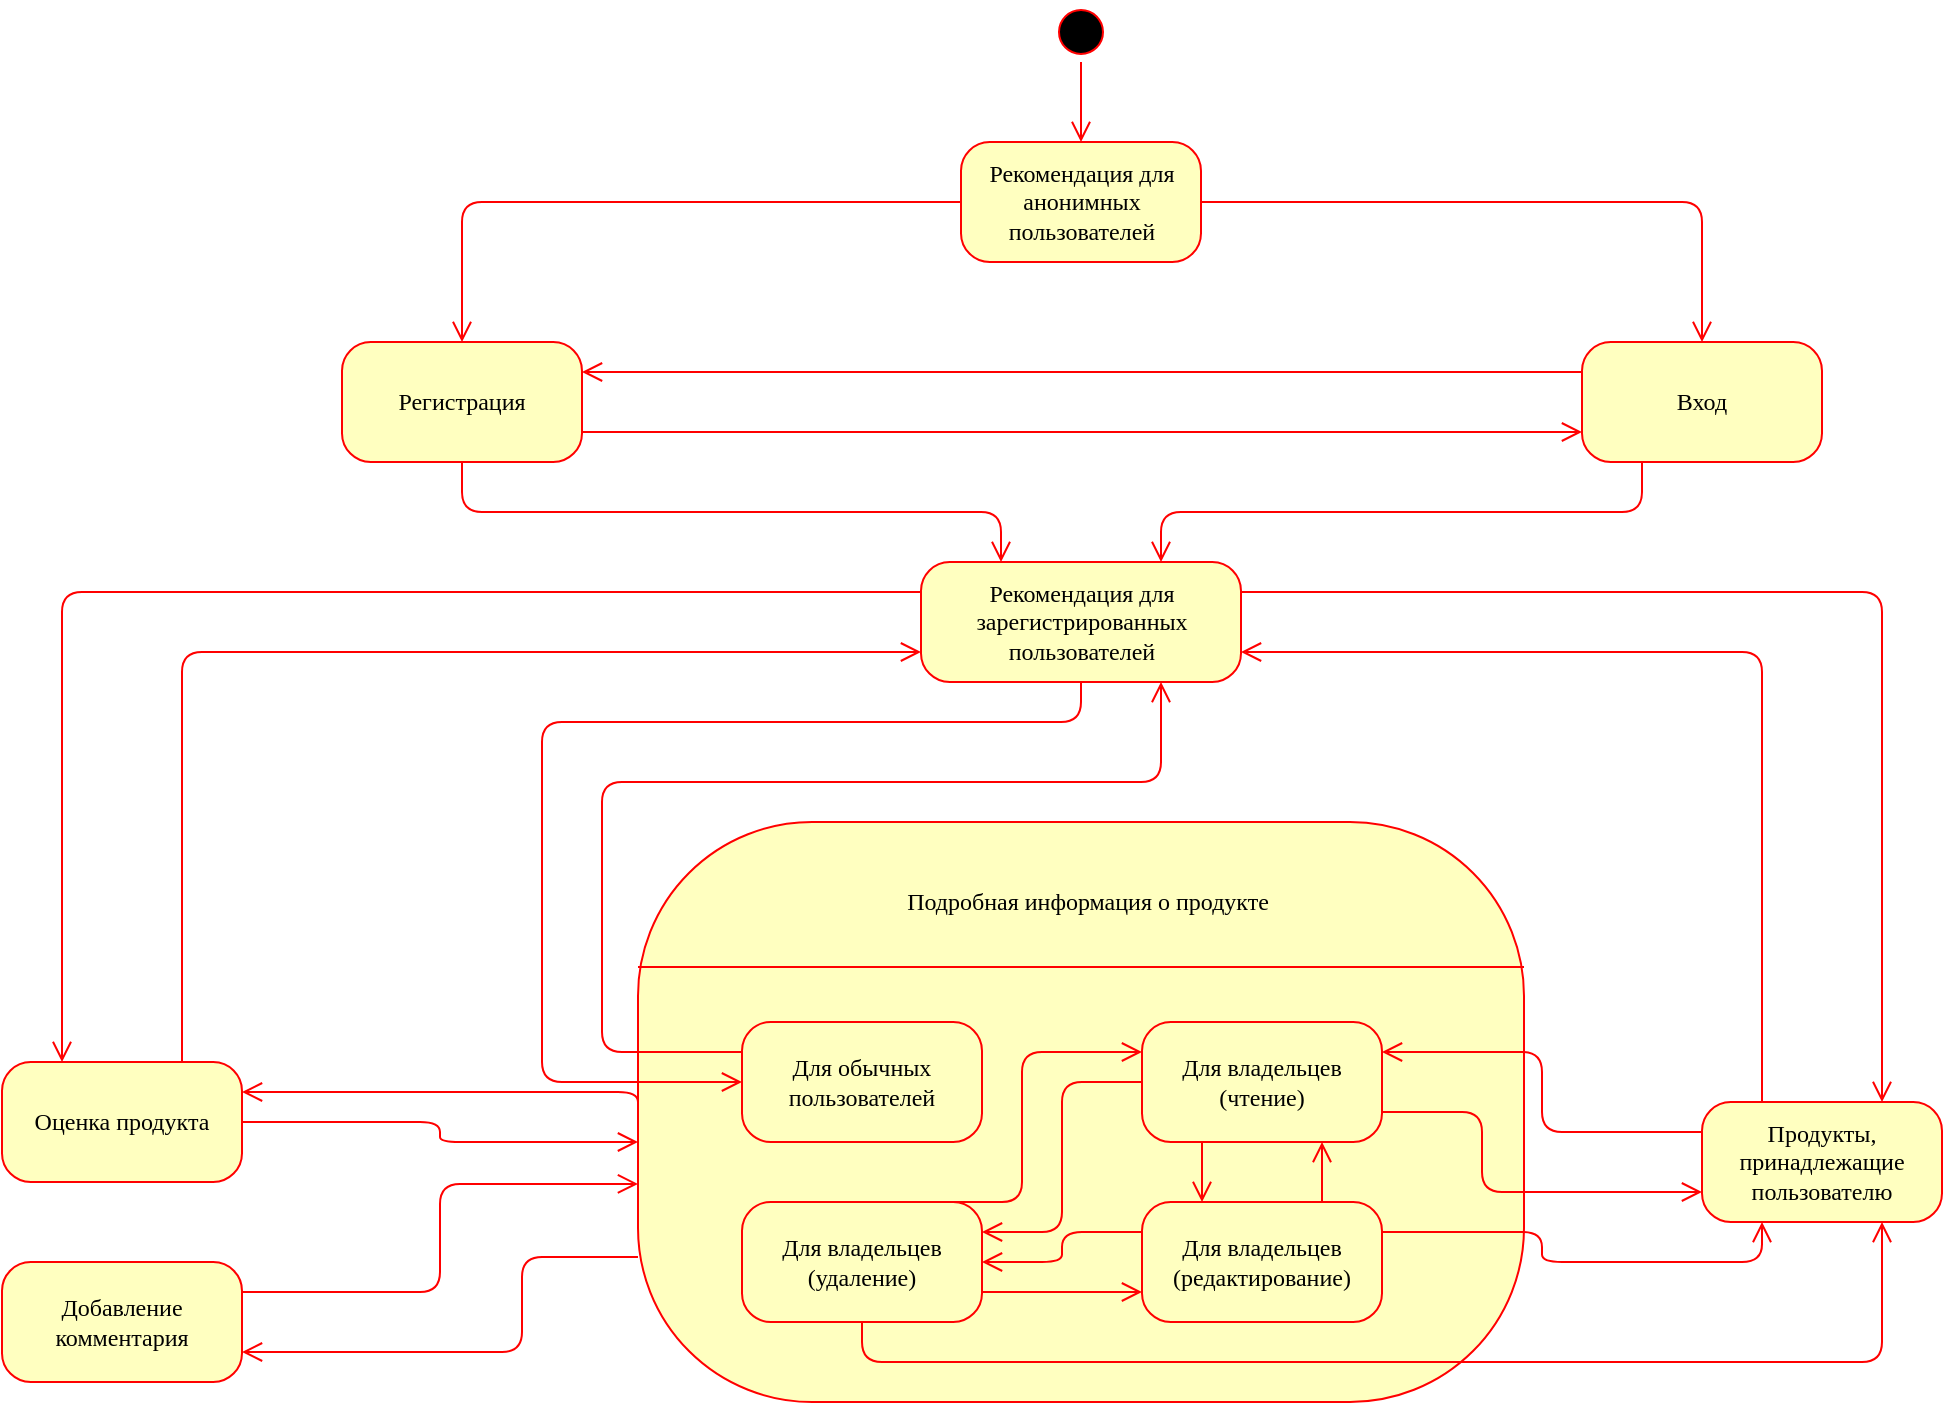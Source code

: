 <mxfile version="12.1.9" type="github" pages="1">
  <diagram name="Page-1" id="58cdce13-f638-feb5-8d6f-7d28b1aa9fa0">
    <mxGraphModel dx="1408" dy="754" grid="1" gridSize="10" guides="1" tooltips="1" connect="1" arrows="1" fold="1" page="1" pageScale="1" pageWidth="1100" pageHeight="850" background="#ffffff" math="0" shadow="0">
      <root>
        <mxCell id="0"/>
        <mxCell id="1" parent="0"/>
        <mxCell id="DzwBYY1_Ko7MBKsdwWe6-70" value="" style="group" vertex="1" connectable="0" parent="1">
          <mxGeometry x="338" y="460" width="443" height="290" as="geometry"/>
        </mxCell>
        <mxCell id="DzwBYY1_Ko7MBKsdwWe6-58" value="" style="rounded=1;whiteSpace=wrap;html=1;fillColor=#ffffc0;fontFamily=Helvetica;fontSize=12;strokeColor=#ff0000;fontStyle=1;swimlaneFillColor=#ffffc0;startSize=30;arcSize=30;" vertex="1" parent="DzwBYY1_Ko7MBKsdwWe6-70">
          <mxGeometry width="443" height="290" as="geometry"/>
        </mxCell>
        <mxCell id="DzwBYY1_Ko7MBKsdwWe6-60" value="" style="endArrow=none;html=1;labelBackgroundColor=none;strokeColor=#FF0000;fontFamily=Verdana;fontSize=12;align=left;exitX=1;exitY=0.25;exitDx=0;exitDy=0;jumpStyle=none;fillColor=#f8cecc;entryX=0;entryY=0.25;entryDx=0;entryDy=0;" edge="1" parent="DzwBYY1_Ko7MBKsdwWe6-70" source="DzwBYY1_Ko7MBKsdwWe6-58" target="DzwBYY1_Ko7MBKsdwWe6-58">
          <mxGeometry width="50" height="50" relative="1" as="geometry">
            <mxPoint x="443" y="34.5" as="sourcePoint"/>
            <mxPoint x="22" y="35" as="targetPoint"/>
          </mxGeometry>
        </mxCell>
        <mxCell id="DzwBYY1_Ko7MBKsdwWe6-71" value="Подробная информация о продукте" style="text;html=1;strokeColor=none;fillColor=none;align=center;verticalAlign=middle;whiteSpace=wrap;rounded=0;fontFamily=Verdana;fontSize=12;" vertex="1" parent="DzwBYY1_Ko7MBKsdwWe6-70">
          <mxGeometry x="60" y="30" width="330" height="20" as="geometry"/>
        </mxCell>
        <mxCell id="DzwBYY1_Ko7MBKsdwWe6-65" value="Для обычных пользователей" style="rounded=1;whiteSpace=wrap;html=1;arcSize=24;fillColor=#ffffc0;strokeColor=#ff0000;shadow=0;comic=0;labelBackgroundColor=none;fontFamily=Verdana;fontSize=12;fontColor=#000000;align=center;" vertex="1" parent="DzwBYY1_Ko7MBKsdwWe6-70">
          <mxGeometry x="52" y="100" width="120" height="60" as="geometry"/>
        </mxCell>
        <mxCell id="DzwBYY1_Ko7MBKsdwWe6-80" style="edgeStyle=orthogonalEdgeStyle;comic=0;jumpStyle=none;orthogonalLoop=1;jettySize=auto;html=1;exitX=0.75;exitY=0;exitDx=0;exitDy=0;entryX=0.75;entryY=1;entryDx=0;entryDy=0;labelBackgroundColor=none;endArrow=open;endSize=8;strokeColor=#FF0000;fontFamily=Verdana;fontSize=12;align=left;" edge="1" parent="DzwBYY1_Ko7MBKsdwWe6-70" source="DzwBYY1_Ko7MBKsdwWe6-59" target="DzwBYY1_Ko7MBKsdwWe6-64">
          <mxGeometry relative="1" as="geometry"/>
        </mxCell>
        <mxCell id="DzwBYY1_Ko7MBKsdwWe6-100" style="edgeStyle=orthogonalEdgeStyle;comic=0;jumpStyle=none;orthogonalLoop=1;jettySize=auto;html=1;exitX=0;exitY=0.25;exitDx=0;exitDy=0;entryX=1;entryY=0.5;entryDx=0;entryDy=0;labelBackgroundColor=none;endArrow=open;endSize=8;strokeColor=#FF0000;fontFamily=Verdana;fontSize=12;align=left;" edge="1" parent="DzwBYY1_Ko7MBKsdwWe6-70" source="DzwBYY1_Ko7MBKsdwWe6-59" target="DzwBYY1_Ko7MBKsdwWe6-81">
          <mxGeometry relative="1" as="geometry"/>
        </mxCell>
        <mxCell id="DzwBYY1_Ko7MBKsdwWe6-59" value="Для владельцев (редактирование)" style="rounded=1;whiteSpace=wrap;html=1;arcSize=24;fillColor=#ffffc0;strokeColor=#ff0000;shadow=0;comic=0;labelBackgroundColor=none;fontFamily=Verdana;fontSize=12;fontColor=#000000;align=center;" vertex="1" parent="DzwBYY1_Ko7MBKsdwWe6-70">
          <mxGeometry x="252" y="190" width="120" height="60" as="geometry"/>
        </mxCell>
        <mxCell id="DzwBYY1_Ko7MBKsdwWe6-79" style="edgeStyle=orthogonalEdgeStyle;comic=0;jumpStyle=none;orthogonalLoop=1;jettySize=auto;html=1;exitX=0.25;exitY=1;exitDx=0;exitDy=0;entryX=0.25;entryY=0;entryDx=0;entryDy=0;labelBackgroundColor=none;endArrow=open;endSize=8;strokeColor=#FF0000;fontFamily=Verdana;fontSize=12;align=left;" edge="1" parent="DzwBYY1_Ko7MBKsdwWe6-70" source="DzwBYY1_Ko7MBKsdwWe6-64" target="DzwBYY1_Ko7MBKsdwWe6-59">
          <mxGeometry relative="1" as="geometry"/>
        </mxCell>
        <mxCell id="DzwBYY1_Ko7MBKsdwWe6-91" style="edgeStyle=orthogonalEdgeStyle;comic=0;jumpStyle=none;orthogonalLoop=1;jettySize=auto;html=1;exitX=0;exitY=0.5;exitDx=0;exitDy=0;entryX=1;entryY=0.25;entryDx=0;entryDy=0;labelBackgroundColor=none;endArrow=open;endSize=8;strokeColor=#FF0000;fontFamily=Verdana;fontSize=12;align=left;" edge="1" parent="DzwBYY1_Ko7MBKsdwWe6-70" source="DzwBYY1_Ko7MBKsdwWe6-64" target="DzwBYY1_Ko7MBKsdwWe6-81">
          <mxGeometry relative="1" as="geometry"/>
        </mxCell>
        <mxCell id="DzwBYY1_Ko7MBKsdwWe6-64" value="&lt;div&gt;Для владельцев&lt;/div&gt;&lt;div&gt;(чтение)&lt;br&gt;&lt;/div&gt;" style="rounded=1;whiteSpace=wrap;html=1;arcSize=24;fillColor=#ffffc0;strokeColor=#ff0000;shadow=0;comic=0;labelBackgroundColor=none;fontFamily=Verdana;fontSize=12;fontColor=#000000;align=center;" vertex="1" parent="DzwBYY1_Ko7MBKsdwWe6-70">
          <mxGeometry x="252" y="100" width="120" height="60" as="geometry"/>
        </mxCell>
        <mxCell id="DzwBYY1_Ko7MBKsdwWe6-101" style="edgeStyle=orthogonalEdgeStyle;comic=0;jumpStyle=none;orthogonalLoop=1;jettySize=auto;html=1;exitX=1;exitY=0.75;exitDx=0;exitDy=0;entryX=0;entryY=0.75;entryDx=0;entryDy=0;labelBackgroundColor=none;endArrow=open;endSize=8;strokeColor=#FF0000;fontFamily=Verdana;fontSize=12;align=left;" edge="1" parent="DzwBYY1_Ko7MBKsdwWe6-70" source="DzwBYY1_Ko7MBKsdwWe6-81" target="DzwBYY1_Ko7MBKsdwWe6-59">
          <mxGeometry relative="1" as="geometry"/>
        </mxCell>
        <mxCell id="DzwBYY1_Ko7MBKsdwWe6-102" style="edgeStyle=orthogonalEdgeStyle;comic=0;jumpStyle=none;orthogonalLoop=1;jettySize=auto;html=1;exitX=0.75;exitY=0;exitDx=0;exitDy=0;entryX=0;entryY=0.25;entryDx=0;entryDy=0;labelBackgroundColor=none;endArrow=open;endSize=8;strokeColor=#FF0000;fontFamily=Verdana;fontSize=12;align=left;" edge="1" parent="DzwBYY1_Ko7MBKsdwWe6-70" source="DzwBYY1_Ko7MBKsdwWe6-81" target="DzwBYY1_Ko7MBKsdwWe6-64">
          <mxGeometry relative="1" as="geometry">
            <Array as="points">
              <mxPoint x="192" y="190"/>
              <mxPoint x="192" y="115"/>
            </Array>
          </mxGeometry>
        </mxCell>
        <mxCell id="DzwBYY1_Ko7MBKsdwWe6-81" value="Для владельцев (удаление)" style="rounded=1;whiteSpace=wrap;html=1;arcSize=24;fillColor=#ffffc0;strokeColor=#ff0000;shadow=0;comic=0;labelBackgroundColor=none;fontFamily=Verdana;fontSize=12;fontColor=#000000;align=center;" vertex="1" parent="DzwBYY1_Ko7MBKsdwWe6-70">
          <mxGeometry x="52" y="190" width="120" height="60" as="geometry"/>
        </mxCell>
        <mxCell id="382b91b5511bd0f7-1" value="" style="ellipse;html=1;shape=startState;fillColor=#000000;strokeColor=#ff0000;rounded=1;shadow=0;comic=0;labelBackgroundColor=none;fontFamily=Verdana;fontSize=12;fontColor=#000000;align=center;direction=south;" parent="1" vertex="1">
          <mxGeometry x="544.5" y="50" width="30" height="30" as="geometry"/>
        </mxCell>
        <mxCell id="DzwBYY1_Ko7MBKsdwWe6-12" style="edgeStyle=orthogonalEdgeStyle;orthogonalLoop=1;jettySize=auto;html=1;exitX=1;exitY=0.75;exitDx=0;exitDy=0;entryX=0;entryY=0.75;entryDx=0;entryDy=0;labelBackgroundColor=none;endArrow=open;endSize=8;strokeColor=#ff0000;fontFamily=Verdana;fontSize=12;align=left;" edge="1" parent="1" source="382b91b5511bd0f7-5" target="382b91b5511bd0f7-7">
          <mxGeometry relative="1" as="geometry"/>
        </mxCell>
        <mxCell id="DzwBYY1_Ko7MBKsdwWe6-13" style="edgeStyle=orthogonalEdgeStyle;orthogonalLoop=1;jettySize=auto;html=1;exitX=0.5;exitY=1;exitDx=0;exitDy=0;entryX=0.25;entryY=0;entryDx=0;entryDy=0;labelBackgroundColor=none;endArrow=open;endSize=8;strokeColor=#ff0000;fontFamily=Verdana;fontSize=12;align=left;" edge="1" parent="1" source="382b91b5511bd0f7-5" target="DzwBYY1_Ko7MBKsdwWe6-1">
          <mxGeometry relative="1" as="geometry"/>
        </mxCell>
        <mxCell id="382b91b5511bd0f7-5" value="Регистрация" style="rounded=1;whiteSpace=wrap;html=1;arcSize=24;fillColor=#ffffc0;strokeColor=#ff0000;shadow=0;comic=0;labelBackgroundColor=none;fontFamily=Verdana;fontSize=12;fontColor=#000000;align=center;" parent="1" vertex="1">
          <mxGeometry x="190" y="220" width="120" height="60" as="geometry"/>
        </mxCell>
        <mxCell id="DzwBYY1_Ko7MBKsdwWe6-9" style="edgeStyle=orthogonalEdgeStyle;orthogonalLoop=1;jettySize=auto;html=1;exitX=1;exitY=0.5;exitDx=0;exitDy=0;labelBackgroundColor=none;endArrow=open;endSize=8;strokeColor=#ff0000;fontFamily=Verdana;fontSize=12;align=left;" edge="1" parent="1" source="382b91b5511bd0f7-6" target="382b91b5511bd0f7-7">
          <mxGeometry relative="1" as="geometry"/>
        </mxCell>
        <mxCell id="DzwBYY1_Ko7MBKsdwWe6-10" style="edgeStyle=orthogonalEdgeStyle;orthogonalLoop=1;jettySize=auto;html=1;exitX=0;exitY=0.5;exitDx=0;exitDy=0;entryX=0.5;entryY=0;entryDx=0;entryDy=0;labelBackgroundColor=none;endArrow=open;endSize=8;strokeColor=#ff0000;fontFamily=Verdana;fontSize=12;align=left;" edge="1" parent="1" source="382b91b5511bd0f7-6" target="382b91b5511bd0f7-5">
          <mxGeometry relative="1" as="geometry"/>
        </mxCell>
        <mxCell id="382b91b5511bd0f7-6" value="Рекомендация для анонимных пользователей" style="rounded=1;whiteSpace=wrap;html=1;arcSize=24;fillColor=#ffffc0;strokeColor=#ff0000;shadow=0;comic=0;labelBackgroundColor=none;fontFamily=Verdana;fontSize=12;fontColor=#000000;align=center;" parent="1" vertex="1">
          <mxGeometry x="499.5" y="120" width="120" height="60" as="geometry"/>
        </mxCell>
        <mxCell id="DzwBYY1_Ko7MBKsdwWe6-11" style="edgeStyle=orthogonalEdgeStyle;orthogonalLoop=1;jettySize=auto;html=1;exitX=0;exitY=0.25;exitDx=0;exitDy=0;entryX=1;entryY=0.25;entryDx=0;entryDy=0;labelBackgroundColor=none;endArrow=open;endSize=8;strokeColor=#ff0000;fontFamily=Verdana;fontSize=12;align=left;" edge="1" parent="1" source="382b91b5511bd0f7-7" target="382b91b5511bd0f7-5">
          <mxGeometry relative="1" as="geometry"/>
        </mxCell>
        <mxCell id="DzwBYY1_Ko7MBKsdwWe6-14" style="edgeStyle=orthogonalEdgeStyle;orthogonalLoop=1;jettySize=auto;html=1;exitX=0.25;exitY=1;exitDx=0;exitDy=0;entryX=0.75;entryY=0;entryDx=0;entryDy=0;labelBackgroundColor=none;endArrow=open;endSize=8;strokeColor=#ff0000;fontFamily=Verdana;fontSize=12;align=left;" edge="1" parent="1" source="382b91b5511bd0f7-7" target="DzwBYY1_Ko7MBKsdwWe6-1">
          <mxGeometry relative="1" as="geometry"/>
        </mxCell>
        <mxCell id="382b91b5511bd0f7-7" value="Вход" style="rounded=1;whiteSpace=wrap;html=1;arcSize=24;fillColor=#ffffc0;strokeColor=#ff0000;shadow=0;comic=0;labelBackgroundColor=none;fontFamily=Verdana;fontSize=12;fontColor=#000000;align=center;" parent="1" vertex="1">
          <mxGeometry x="810" y="220" width="120" height="60" as="geometry"/>
        </mxCell>
        <mxCell id="DzwBYY1_Ko7MBKsdwWe6-94" style="edgeStyle=orthogonalEdgeStyle;comic=0;jumpStyle=none;orthogonalLoop=1;jettySize=auto;html=1;exitX=1;exitY=0.25;exitDx=0;exitDy=0;entryX=0;entryY=0.624;entryDx=0;entryDy=0;entryPerimeter=0;labelBackgroundColor=none;endArrow=open;endSize=8;strokeColor=#FF0000;fontFamily=Verdana;fontSize=12;align=left;" edge="1" parent="1" source="382b91b5511bd0f7-9" target="DzwBYY1_Ko7MBKsdwWe6-58">
          <mxGeometry relative="1" as="geometry"/>
        </mxCell>
        <mxCell id="382b91b5511bd0f7-9" value="&lt;div&gt;Добавление комментария&lt;/div&gt;" style="rounded=1;whiteSpace=wrap;html=1;arcSize=24;fillColor=#ffffc0;strokeColor=#ff0000;shadow=0;comic=0;labelBackgroundColor=none;fontFamily=Verdana;fontSize=12;fontColor=#000000;align=center;" parent="1" vertex="1">
          <mxGeometry x="20" y="680" width="120" height="60" as="geometry"/>
        </mxCell>
        <mxCell id="2a3bc250acf0617d-9" style="edgeStyle=orthogonalEdgeStyle;html=1;labelBackgroundColor=none;endArrow=open;endSize=8;strokeColor=#ff0000;fontFamily=Verdana;fontSize=12;align=left;" parent="1" source="382b91b5511bd0f7-1" target="382b91b5511bd0f7-6" edge="1">
          <mxGeometry relative="1" as="geometry"/>
        </mxCell>
        <mxCell id="DzwBYY1_Ko7MBKsdwWe6-28" style="edgeStyle=orthogonalEdgeStyle;orthogonalLoop=1;jettySize=auto;html=1;exitX=0;exitY=0.25;exitDx=0;exitDy=0;entryX=0.25;entryY=0;entryDx=0;entryDy=0;labelBackgroundColor=none;endArrow=open;endSize=8;strokeColor=#ff0000;fontFamily=Verdana;fontSize=12;align=left;" edge="1" parent="1" source="DzwBYY1_Ko7MBKsdwWe6-1" target="DzwBYY1_Ko7MBKsdwWe6-5">
          <mxGeometry relative="1" as="geometry"/>
        </mxCell>
        <mxCell id="DzwBYY1_Ko7MBKsdwWe6-75" style="edgeStyle=orthogonalEdgeStyle;comic=0;jumpStyle=none;orthogonalLoop=1;jettySize=auto;html=1;exitX=1;exitY=0.25;exitDx=0;exitDy=0;labelBackgroundColor=none;endArrow=open;endSize=8;strokeColor=#FF0000;fontFamily=Verdana;fontSize=12;align=left;entryX=0.75;entryY=0;entryDx=0;entryDy=0;" edge="1" parent="1" source="DzwBYY1_Ko7MBKsdwWe6-1" target="DzwBYY1_Ko7MBKsdwWe6-2">
          <mxGeometry relative="1" as="geometry"/>
        </mxCell>
        <mxCell id="DzwBYY1_Ko7MBKsdwWe6-85" style="edgeStyle=orthogonalEdgeStyle;comic=0;jumpStyle=none;orthogonalLoop=1;jettySize=auto;html=1;exitX=0.5;exitY=1;exitDx=0;exitDy=0;labelBackgroundColor=none;endArrow=open;endSize=8;strokeColor=#FF0000;fontFamily=Verdana;fontSize=12;align=left;" edge="1" parent="1" source="DzwBYY1_Ko7MBKsdwWe6-1" target="DzwBYY1_Ko7MBKsdwWe6-65">
          <mxGeometry relative="1" as="geometry">
            <Array as="points">
              <mxPoint x="560" y="410"/>
              <mxPoint x="290" y="410"/>
              <mxPoint x="290" y="590"/>
            </Array>
          </mxGeometry>
        </mxCell>
        <mxCell id="DzwBYY1_Ko7MBKsdwWe6-1" value="Рекомендация для зарегистрированных пользователей" style="rounded=1;whiteSpace=wrap;html=1;arcSize=24;fillColor=#ffffc0;strokeColor=#ff0000;shadow=0;comic=0;labelBackgroundColor=none;fontFamily=Verdana;fontSize=12;fontColor=#000000;align=center;" vertex="1" parent="1">
          <mxGeometry x="479.5" y="330" width="160" height="60" as="geometry"/>
        </mxCell>
        <mxCell id="DzwBYY1_Ko7MBKsdwWe6-76" style="edgeStyle=orthogonalEdgeStyle;comic=0;jumpStyle=none;orthogonalLoop=1;jettySize=auto;html=1;exitX=0.25;exitY=0;exitDx=0;exitDy=0;entryX=1;entryY=0.75;entryDx=0;entryDy=0;labelBackgroundColor=none;endArrow=open;endSize=8;strokeColor=#FF0000;fontFamily=Verdana;fontSize=12;align=left;" edge="1" parent="1" source="DzwBYY1_Ko7MBKsdwWe6-2" target="DzwBYY1_Ko7MBKsdwWe6-1">
          <mxGeometry relative="1" as="geometry"/>
        </mxCell>
        <mxCell id="DzwBYY1_Ko7MBKsdwWe6-77" style="edgeStyle=orthogonalEdgeStyle;comic=0;jumpStyle=none;orthogonalLoop=1;jettySize=auto;html=1;exitX=0;exitY=0.25;exitDx=0;exitDy=0;entryX=1;entryY=0.25;entryDx=0;entryDy=0;labelBackgroundColor=none;endArrow=open;endSize=8;strokeColor=#FF0000;fontFamily=Verdana;fontSize=12;align=left;" edge="1" parent="1" source="DzwBYY1_Ko7MBKsdwWe6-2" target="DzwBYY1_Ko7MBKsdwWe6-64">
          <mxGeometry relative="1" as="geometry"/>
        </mxCell>
        <mxCell id="DzwBYY1_Ko7MBKsdwWe6-2" value="&lt;div&gt;Продукты, принадлежащие пользователю&lt;/div&gt;" style="rounded=1;whiteSpace=wrap;html=1;arcSize=24;fillColor=#ffffc0;strokeColor=#ff0000;shadow=0;comic=0;labelBackgroundColor=none;fontFamily=Verdana;fontSize=12;fontColor=#000000;align=center;" vertex="1" parent="1">
          <mxGeometry x="870" y="600" width="120" height="60" as="geometry"/>
        </mxCell>
        <mxCell id="DzwBYY1_Ko7MBKsdwWe6-30" style="edgeStyle=orthogonalEdgeStyle;orthogonalLoop=1;jettySize=auto;html=1;exitX=0.75;exitY=0;exitDx=0;exitDy=0;entryX=0;entryY=0.75;entryDx=0;entryDy=0;labelBackgroundColor=none;endArrow=open;endSize=8;strokeColor=#ff0000;fontFamily=Verdana;fontSize=12;align=left;" edge="1" parent="1" source="DzwBYY1_Ko7MBKsdwWe6-5" target="DzwBYY1_Ko7MBKsdwWe6-1">
          <mxGeometry relative="1" as="geometry"/>
        </mxCell>
        <mxCell id="DzwBYY1_Ko7MBKsdwWe6-93" style="edgeStyle=orthogonalEdgeStyle;comic=0;jumpStyle=none;orthogonalLoop=1;jettySize=auto;html=1;exitX=1;exitY=0.5;exitDx=0;exitDy=0;labelBackgroundColor=none;endArrow=open;endSize=8;strokeColor=#FF0000;fontFamily=Verdana;fontSize=12;align=left;" edge="1" parent="1" source="DzwBYY1_Ko7MBKsdwWe6-5" target="DzwBYY1_Ko7MBKsdwWe6-58">
          <mxGeometry relative="1" as="geometry">
            <Array as="points">
              <mxPoint x="239" y="610"/>
              <mxPoint x="239" y="620"/>
            </Array>
          </mxGeometry>
        </mxCell>
        <mxCell id="DzwBYY1_Ko7MBKsdwWe6-5" value="&lt;div&gt;Оценка продукта&lt;br&gt;&lt;/div&gt;" style="rounded=1;whiteSpace=wrap;html=1;arcSize=24;fillColor=#ffffc0;strokeColor=#ff0000;shadow=0;comic=0;labelBackgroundColor=none;fontFamily=Verdana;fontSize=12;fontColor=#000000;align=center;" vertex="1" parent="1">
          <mxGeometry x="20" y="580" width="120" height="60" as="geometry"/>
        </mxCell>
        <mxCell id="DzwBYY1_Ko7MBKsdwWe6-82" style="edgeStyle=orthogonalEdgeStyle;comic=0;jumpStyle=none;orthogonalLoop=1;jettySize=auto;html=1;exitX=1;exitY=0.25;exitDx=0;exitDy=0;entryX=0.25;entryY=1;entryDx=0;entryDy=0;labelBackgroundColor=none;endArrow=open;endSize=8;strokeColor=#FF0000;fontFamily=Verdana;fontSize=12;align=left;" edge="1" parent="1" source="DzwBYY1_Ko7MBKsdwWe6-59" target="DzwBYY1_Ko7MBKsdwWe6-2">
          <mxGeometry relative="1" as="geometry"/>
        </mxCell>
        <mxCell id="DzwBYY1_Ko7MBKsdwWe6-83" style="edgeStyle=orthogonalEdgeStyle;comic=0;jumpStyle=none;orthogonalLoop=1;jettySize=auto;html=1;exitX=0.5;exitY=1;exitDx=0;exitDy=0;entryX=0.75;entryY=1;entryDx=0;entryDy=0;labelBackgroundColor=none;endArrow=open;endSize=8;strokeColor=#FF0000;fontFamily=Verdana;fontSize=12;align=left;" edge="1" parent="1" source="DzwBYY1_Ko7MBKsdwWe6-81" target="DzwBYY1_Ko7MBKsdwWe6-2">
          <mxGeometry relative="1" as="geometry"/>
        </mxCell>
        <mxCell id="DzwBYY1_Ko7MBKsdwWe6-84" style="edgeStyle=orthogonalEdgeStyle;comic=0;jumpStyle=none;orthogonalLoop=1;jettySize=auto;html=1;exitX=0;exitY=0.25;exitDx=0;exitDy=0;entryX=0.75;entryY=1;entryDx=0;entryDy=0;labelBackgroundColor=none;endArrow=open;endSize=8;strokeColor=#FF0000;fontFamily=Verdana;fontSize=12;align=left;" edge="1" parent="1" source="DzwBYY1_Ko7MBKsdwWe6-65" target="DzwBYY1_Ko7MBKsdwWe6-1">
          <mxGeometry relative="1" as="geometry">
            <Array as="points">
              <mxPoint x="320" y="575"/>
              <mxPoint x="320" y="440"/>
              <mxPoint x="600" y="440"/>
            </Array>
          </mxGeometry>
        </mxCell>
        <mxCell id="DzwBYY1_Ko7MBKsdwWe6-92" style="edgeStyle=orthogonalEdgeStyle;comic=0;jumpStyle=none;orthogonalLoop=1;jettySize=auto;html=1;exitX=0;exitY=0.5;exitDx=0;exitDy=0;entryX=1;entryY=0.25;entryDx=0;entryDy=0;labelBackgroundColor=none;endArrow=open;endSize=8;strokeColor=#FF0000;fontFamily=Verdana;fontSize=12;align=left;" edge="1" parent="1" source="DzwBYY1_Ko7MBKsdwWe6-58" target="DzwBYY1_Ko7MBKsdwWe6-5">
          <mxGeometry relative="1" as="geometry">
            <Array as="points">
              <mxPoint x="338" y="595"/>
            </Array>
          </mxGeometry>
        </mxCell>
        <mxCell id="DzwBYY1_Ko7MBKsdwWe6-96" style="edgeStyle=orthogonalEdgeStyle;comic=0;jumpStyle=none;orthogonalLoop=1;jettySize=auto;html=1;exitX=0;exitY=0.75;exitDx=0;exitDy=0;entryX=1;entryY=0.75;entryDx=0;entryDy=0;labelBackgroundColor=none;endArrow=open;endSize=8;strokeColor=#FF0000;fontFamily=Verdana;fontSize=12;align=left;" edge="1" parent="1" source="DzwBYY1_Ko7MBKsdwWe6-58" target="382b91b5511bd0f7-9">
          <mxGeometry relative="1" as="geometry">
            <Array as="points">
              <mxPoint x="280" y="678"/>
              <mxPoint x="280" y="725"/>
            </Array>
          </mxGeometry>
        </mxCell>
        <mxCell id="DzwBYY1_Ko7MBKsdwWe6-103" style="edgeStyle=orthogonalEdgeStyle;comic=0;jumpStyle=none;orthogonalLoop=1;jettySize=auto;html=1;exitX=1;exitY=0.75;exitDx=0;exitDy=0;entryX=0;entryY=0.75;entryDx=0;entryDy=0;labelBackgroundColor=none;endArrow=open;endSize=8;strokeColor=#FF0000;fontFamily=Verdana;fontSize=12;align=left;" edge="1" parent="1" source="DzwBYY1_Ko7MBKsdwWe6-64" target="DzwBYY1_Ko7MBKsdwWe6-2">
          <mxGeometry relative="1" as="geometry">
            <Array as="points">
              <mxPoint x="760" y="605"/>
              <mxPoint x="760" y="645"/>
            </Array>
          </mxGeometry>
        </mxCell>
      </root>
    </mxGraphModel>
  </diagram>
</mxfile>
